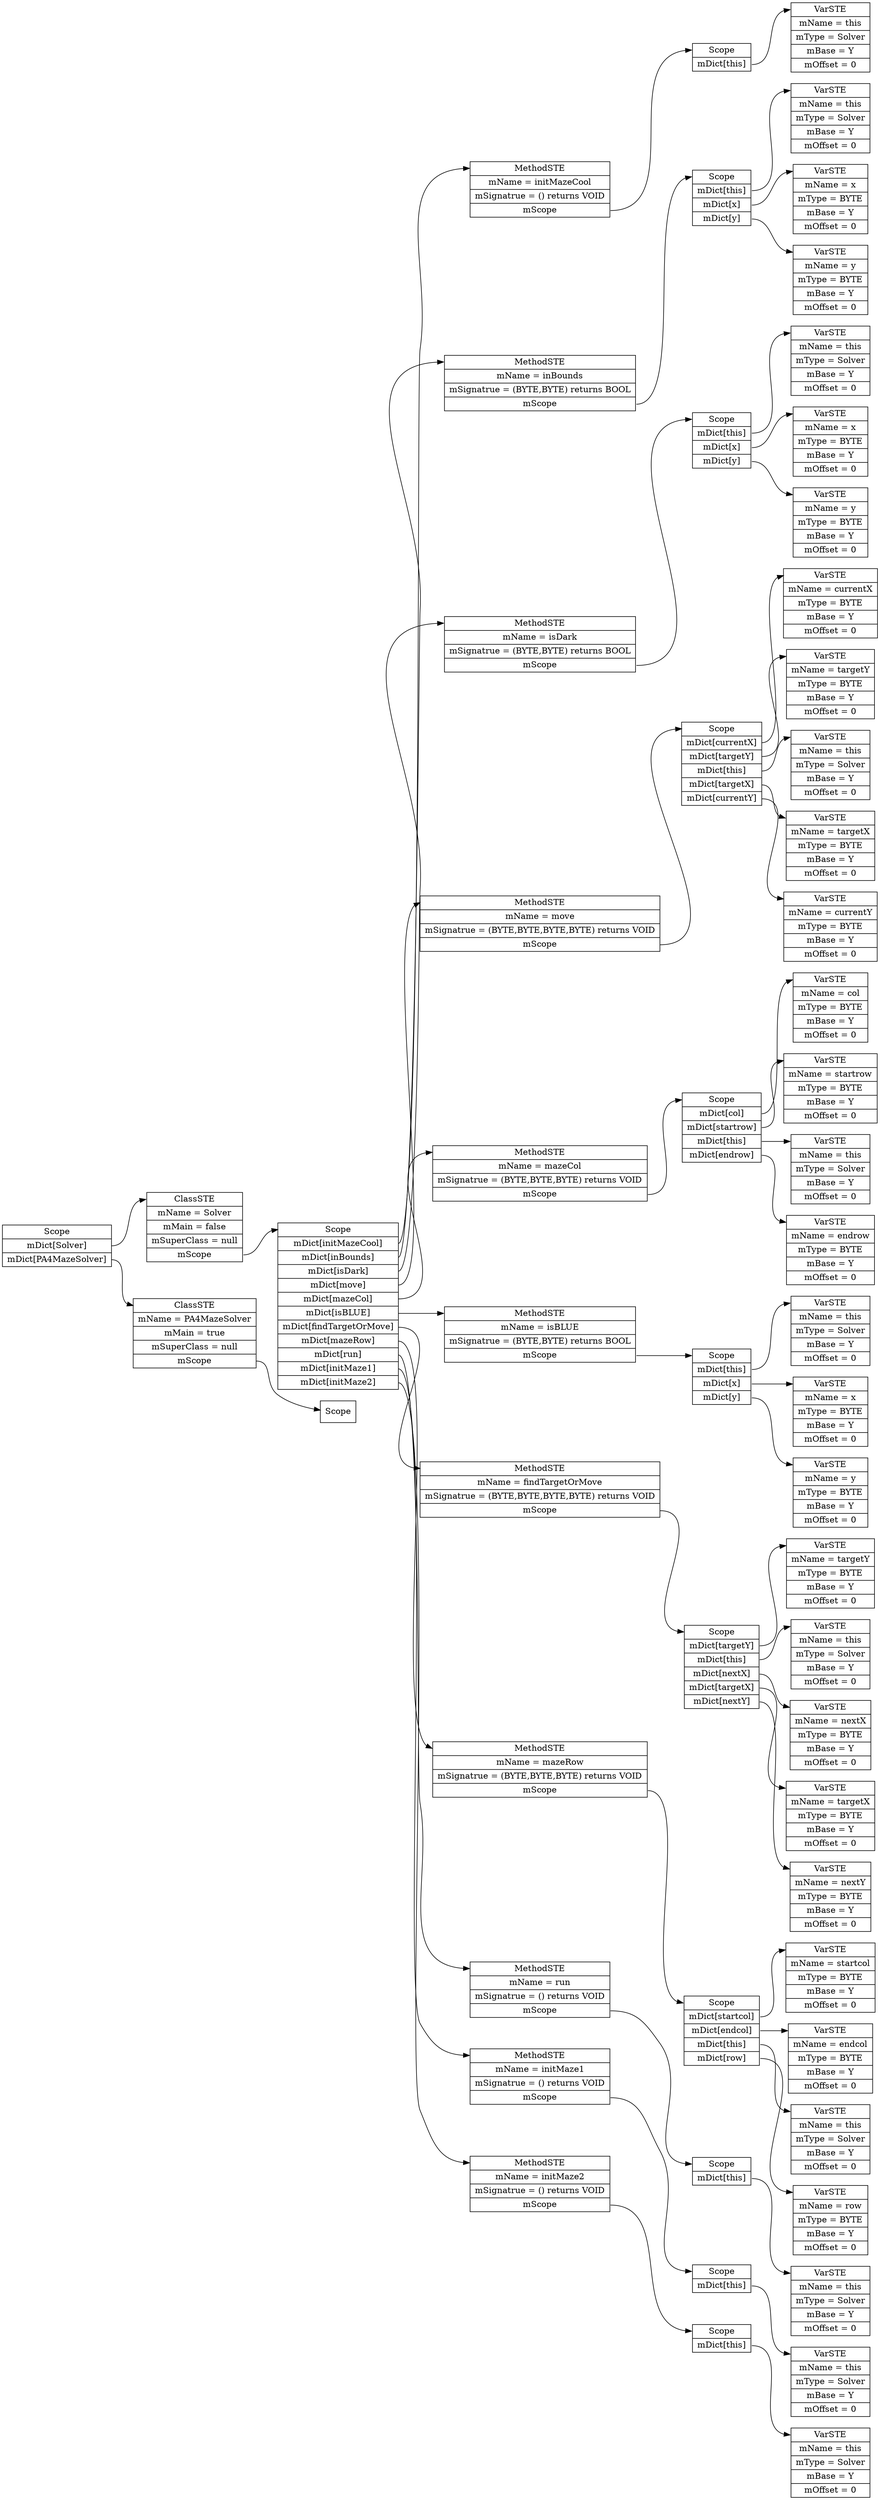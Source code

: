 digraph ASTGraph {
graph [rankdir="LR"];
node [shape=record];
0 [ label=" <f0> Scope | <f1> mDict\[Solver\] | <f2> mDict\[PA4MazeSolver\] "];
1[ label="  <f0> ClassSTE| <f1> mName = Solver| <f2> mMain = false| <f3> mSuperClass = null| <f4> mScope "];
0:<f1> -> 1:<f0>
3 [ label=" <f0> Scope | <f1> mDict\[initMazeCool\] | <f2> mDict\[inBounds\] | <f3> mDict\[isDark\] | <f4> mDict\[move\] | <f5> mDict\[mazeCol\] | <f6> mDict\[isBLUE\] | <f7> mDict\[findTargetOrMove\] | <f8> mDict\[mazeRow\] | <f9> mDict\[run\] | <f10> mDict\[initMaze1\] | <f11> mDict\[initMaze2\] "];
1:<f4> -> 3:<f0>
4 [ label="  <f0> MethodSTE | <f1> mName = initMazeCool| <f2> mSignatrue = () returns VOID| <f3> mScope"];
3:<f1> -> 4:<f0>
15 [ label=" <f0> Scope | <f1> mDict\[this\] "];
4:<f3> -> 15:<f0>
16 [ label="  <f0> VarSTE | <f1> mName = this| <f2> mType = Solver| <f3> mBase = Y| <f4> mOffset = 0"];
15:<f1> -> 16:<f0>
5 [ label="  <f0> MethodSTE | <f1> mName = inBounds| <f2> mSignatrue = (BYTE,BYTE) returns BOOL| <f3> mScope"];
3:<f2> -> 5:<f0>
17 [ label=" <f0> Scope | <f1> mDict\[this\] | <f2> mDict\[x\] | <f3> mDict\[y\] "];
5:<f3> -> 17:<f0>
18 [ label="  <f0> VarSTE | <f1> mName = this| <f2> mType = Solver| <f3> mBase = Y| <f4> mOffset = 0"];
17:<f1> -> 18:<f0>
19 [ label="  <f0> VarSTE | <f1> mName = x| <f2> mType = BYTE| <f3> mBase = Y| <f4> mOffset = 0"];
17:<f2> -> 19:<f0>
20 [ label="  <f0> VarSTE | <f1> mName = y| <f2> mType = BYTE| <f3> mBase = Y| <f4> mOffset = 0"];
17:<f3> -> 20:<f0>
6 [ label="  <f0> MethodSTE | <f1> mName = isDark| <f2> mSignatrue = (BYTE,BYTE) returns BOOL| <f3> mScope"];
3:<f3> -> 6:<f0>
21 [ label=" <f0> Scope | <f1> mDict\[this\] | <f2> mDict\[x\] | <f3> mDict\[y\] "];
6:<f3> -> 21:<f0>
22 [ label="  <f0> VarSTE | <f1> mName = this| <f2> mType = Solver| <f3> mBase = Y| <f4> mOffset = 0"];
21:<f1> -> 22:<f0>
23 [ label="  <f0> VarSTE | <f1> mName = x| <f2> mType = BYTE| <f3> mBase = Y| <f4> mOffset = 0"];
21:<f2> -> 23:<f0>
24 [ label="  <f0> VarSTE | <f1> mName = y| <f2> mType = BYTE| <f3> mBase = Y| <f4> mOffset = 0"];
21:<f3> -> 24:<f0>
7 [ label="  <f0> MethodSTE | <f1> mName = move| <f2> mSignatrue = (BYTE,BYTE,BYTE,BYTE) returns VOID| <f3> mScope"];
3:<f4> -> 7:<f0>
25 [ label=" <f0> Scope | <f1> mDict\[currentX\] | <f2> mDict\[targetY\] | <f3> mDict\[this\] | <f4> mDict\[targetX\] | <f5> mDict\[currentY\] "];
7:<f3> -> 25:<f0>
26 [ label="  <f0> VarSTE | <f1> mName = currentX| <f2> mType = BYTE| <f3> mBase = Y| <f4> mOffset = 0"];
25:<f1> -> 26:<f0>
27 [ label="  <f0> VarSTE | <f1> mName = targetY| <f2> mType = BYTE| <f3> mBase = Y| <f4> mOffset = 0"];
25:<f2> -> 27:<f0>
28 [ label="  <f0> VarSTE | <f1> mName = this| <f2> mType = Solver| <f3> mBase = Y| <f4> mOffset = 0"];
25:<f3> -> 28:<f0>
29 [ label="  <f0> VarSTE | <f1> mName = targetX| <f2> mType = BYTE| <f3> mBase = Y| <f4> mOffset = 0"];
25:<f4> -> 29:<f0>
30 [ label="  <f0> VarSTE | <f1> mName = currentY| <f2> mType = BYTE| <f3> mBase = Y| <f4> mOffset = 0"];
25:<f5> -> 30:<f0>
8 [ label="  <f0> MethodSTE | <f1> mName = mazeCol| <f2> mSignatrue = (BYTE,BYTE,BYTE) returns VOID| <f3> mScope"];
3:<f5> -> 8:<f0>
31 [ label=" <f0> Scope | <f1> mDict\[col\] | <f2> mDict\[startrow\] | <f3> mDict\[this\] | <f4> mDict\[endrow\] "];
8:<f3> -> 31:<f0>
32 [ label="  <f0> VarSTE | <f1> mName = col| <f2> mType = BYTE| <f3> mBase = Y| <f4> mOffset = 0"];
31:<f1> -> 32:<f0>
33 [ label="  <f0> VarSTE | <f1> mName = startrow| <f2> mType = BYTE| <f3> mBase = Y| <f4> mOffset = 0"];
31:<f2> -> 33:<f0>
34 [ label="  <f0> VarSTE | <f1> mName = this| <f2> mType = Solver| <f3> mBase = Y| <f4> mOffset = 0"];
31:<f3> -> 34:<f0>
35 [ label="  <f0> VarSTE | <f1> mName = endrow| <f2> mType = BYTE| <f3> mBase = Y| <f4> mOffset = 0"];
31:<f4> -> 35:<f0>
9 [ label="  <f0> MethodSTE | <f1> mName = isBLUE| <f2> mSignatrue = (BYTE,BYTE) returns BOOL| <f3> mScope"];
3:<f6> -> 9:<f0>
36 [ label=" <f0> Scope | <f1> mDict\[this\] | <f2> mDict\[x\] | <f3> mDict\[y\] "];
9:<f3> -> 36:<f0>
37 [ label="  <f0> VarSTE | <f1> mName = this| <f2> mType = Solver| <f3> mBase = Y| <f4> mOffset = 0"];
36:<f1> -> 37:<f0>
38 [ label="  <f0> VarSTE | <f1> mName = x| <f2> mType = BYTE| <f3> mBase = Y| <f4> mOffset = 0"];
36:<f2> -> 38:<f0>
39 [ label="  <f0> VarSTE | <f1> mName = y| <f2> mType = BYTE| <f3> mBase = Y| <f4> mOffset = 0"];
36:<f3> -> 39:<f0>
10 [ label="  <f0> MethodSTE | <f1> mName = findTargetOrMove| <f2> mSignatrue = (BYTE,BYTE,BYTE,BYTE) returns VOID| <f3> mScope"];
3:<f7> -> 10:<f0>
40 [ label=" <f0> Scope | <f1> mDict\[targetY\] | <f2> mDict\[this\] | <f3> mDict\[nextX\] | <f4> mDict\[targetX\] | <f5> mDict\[nextY\] "];
10:<f3> -> 40:<f0>
41 [ label="  <f0> VarSTE | <f1> mName = targetY| <f2> mType = BYTE| <f3> mBase = Y| <f4> mOffset = 0"];
40:<f1> -> 41:<f0>
42 [ label="  <f0> VarSTE | <f1> mName = this| <f2> mType = Solver| <f3> mBase = Y| <f4> mOffset = 0"];
40:<f2> -> 42:<f0>
43 [ label="  <f0> VarSTE | <f1> mName = nextX| <f2> mType = BYTE| <f3> mBase = Y| <f4> mOffset = 0"];
40:<f3> -> 43:<f0>
44 [ label="  <f0> VarSTE | <f1> mName = targetX| <f2> mType = BYTE| <f3> mBase = Y| <f4> mOffset = 0"];
40:<f4> -> 44:<f0>
45 [ label="  <f0> VarSTE | <f1> mName = nextY| <f2> mType = BYTE| <f3> mBase = Y| <f4> mOffset = 0"];
40:<f5> -> 45:<f0>
11 [ label="  <f0> MethodSTE | <f1> mName = mazeRow| <f2> mSignatrue = (BYTE,BYTE,BYTE) returns VOID| <f3> mScope"];
3:<f8> -> 11:<f0>
46 [ label=" <f0> Scope | <f1> mDict\[startcol\] | <f2> mDict\[endcol\] | <f3> mDict\[this\] | <f4> mDict\[row\] "];
11:<f3> -> 46:<f0>
47 [ label="  <f0> VarSTE | <f1> mName = startcol| <f2> mType = BYTE| <f3> mBase = Y| <f4> mOffset = 0"];
46:<f1> -> 47:<f0>
48 [ label="  <f0> VarSTE | <f1> mName = endcol| <f2> mType = BYTE| <f3> mBase = Y| <f4> mOffset = 0"];
46:<f2> -> 48:<f0>
49 [ label="  <f0> VarSTE | <f1> mName = this| <f2> mType = Solver| <f3> mBase = Y| <f4> mOffset = 0"];
46:<f3> -> 49:<f0>
50 [ label="  <f0> VarSTE | <f1> mName = row| <f2> mType = BYTE| <f3> mBase = Y| <f4> mOffset = 0"];
46:<f4> -> 50:<f0>
12 [ label="  <f0> MethodSTE | <f1> mName = run| <f2> mSignatrue = () returns VOID| <f3> mScope"];
3:<f9> -> 12:<f0>
51 [ label=" <f0> Scope | <f1> mDict\[this\] "];
12:<f3> -> 51:<f0>
52 [ label="  <f0> VarSTE | <f1> mName = this| <f2> mType = Solver| <f3> mBase = Y| <f4> mOffset = 0"];
51:<f1> -> 52:<f0>
13 [ label="  <f0> MethodSTE | <f1> mName = initMaze1| <f2> mSignatrue = () returns VOID| <f3> mScope"];
3:<f10> -> 13:<f0>
53 [ label=" <f0> Scope | <f1> mDict\[this\] "];
13:<f3> -> 53:<f0>
54 [ label="  <f0> VarSTE | <f1> mName = this| <f2> mType = Solver| <f3> mBase = Y| <f4> mOffset = 0"];
53:<f1> -> 54:<f0>
14 [ label="  <f0> MethodSTE | <f1> mName = initMaze2| <f2> mSignatrue = () returns VOID| <f3> mScope"];
3:<f11> -> 14:<f0>
55 [ label=" <f0> Scope | <f1> mDict\[this\] "];
14:<f3> -> 55:<f0>
56 [ label="  <f0> VarSTE | <f1> mName = this| <f2> mType = Solver| <f3> mBase = Y| <f4> mOffset = 0"];
55:<f1> -> 56:<f0>
2[ label="  <f0> ClassSTE| <f1> mName = PA4MazeSolver| <f2> mMain = true| <f3> mSuperClass = null| <f4> mScope "];
0:<f2> -> 2:<f0>
57 [ label=" <f0> Scope "];
2:<f4> -> 57:<f0>
}
